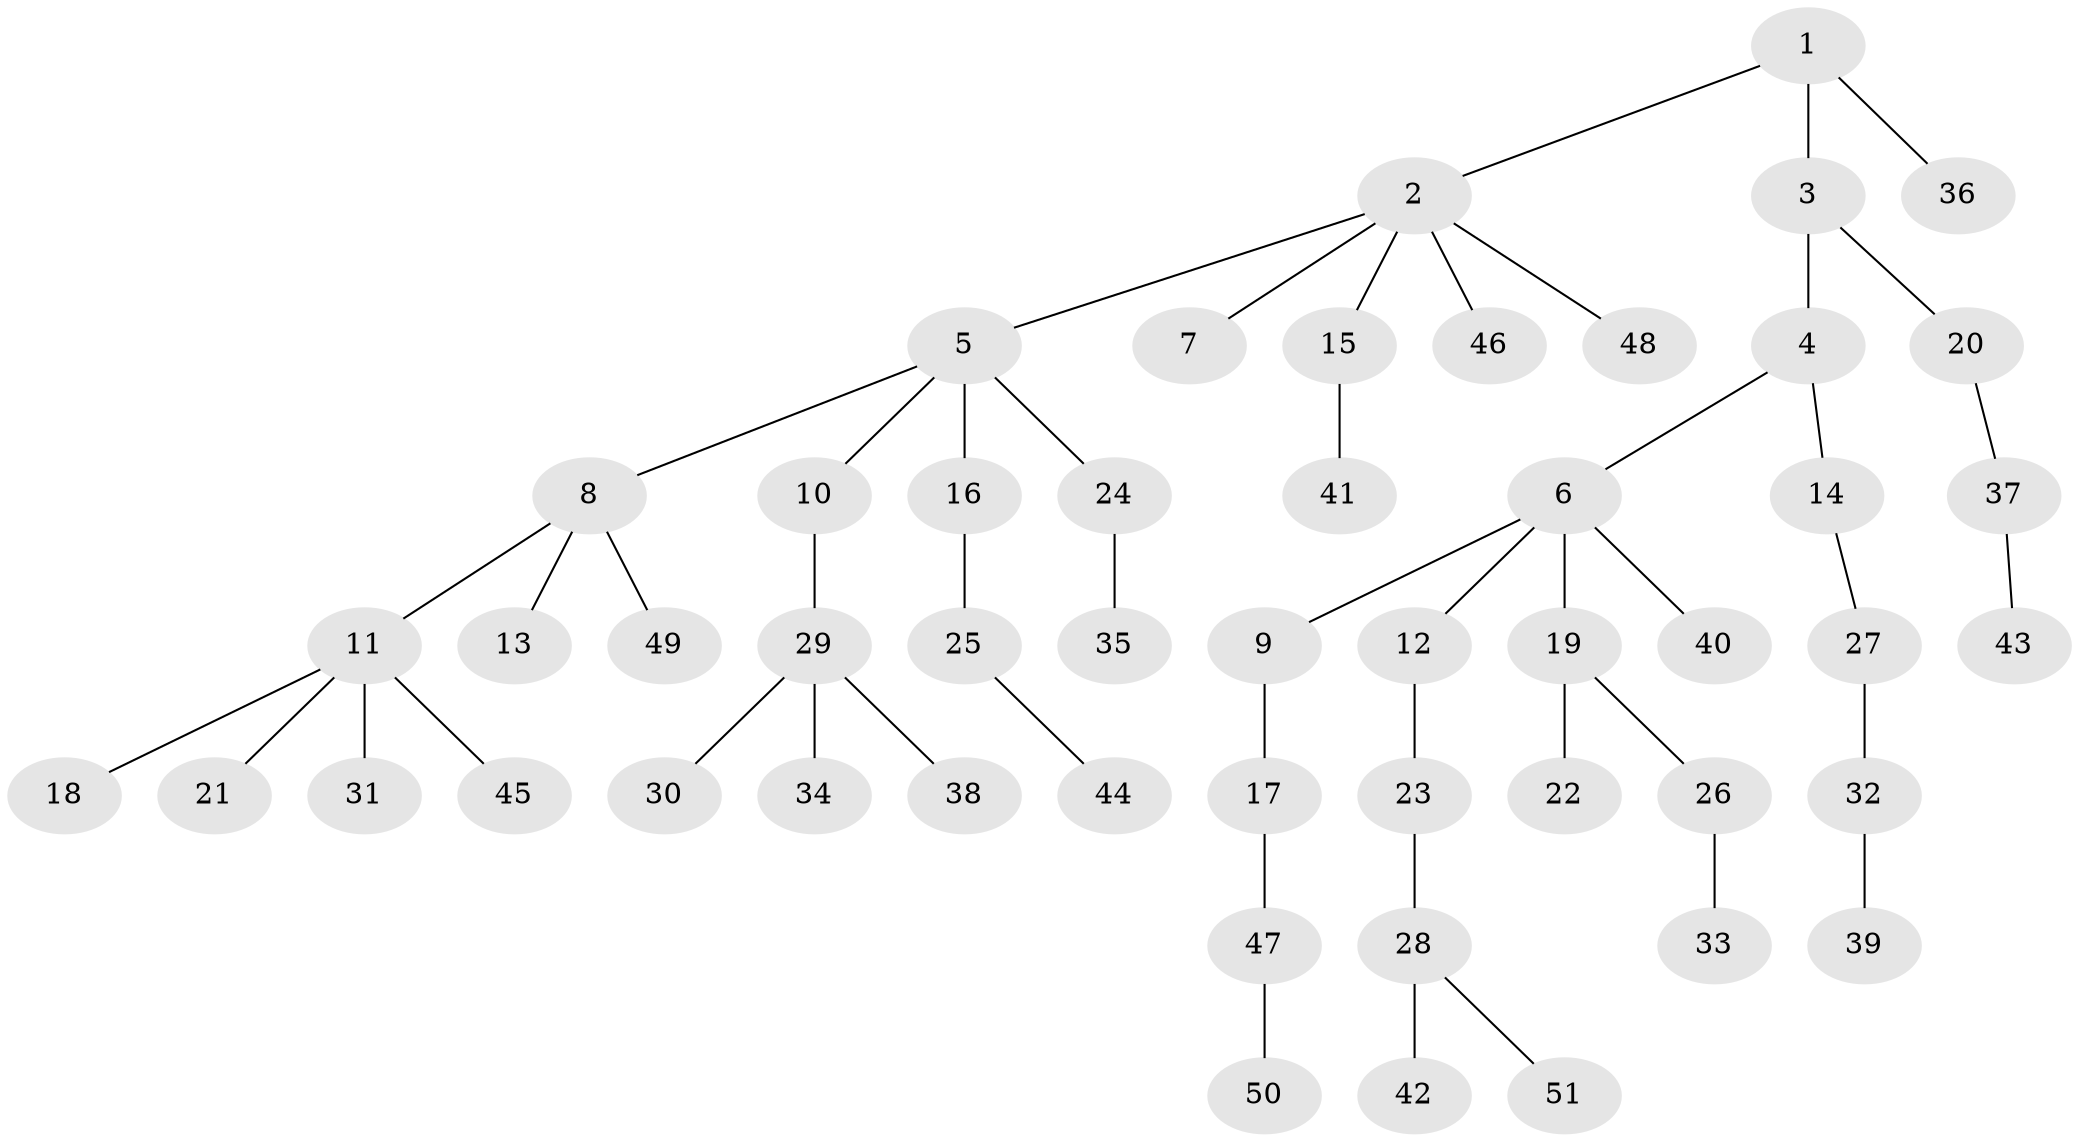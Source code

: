 // Generated by graph-tools (version 1.1) at 2025/11/02/27/25 16:11:26]
// undirected, 51 vertices, 50 edges
graph export_dot {
graph [start="1"]
  node [color=gray90,style=filled];
  1;
  2;
  3;
  4;
  5;
  6;
  7;
  8;
  9;
  10;
  11;
  12;
  13;
  14;
  15;
  16;
  17;
  18;
  19;
  20;
  21;
  22;
  23;
  24;
  25;
  26;
  27;
  28;
  29;
  30;
  31;
  32;
  33;
  34;
  35;
  36;
  37;
  38;
  39;
  40;
  41;
  42;
  43;
  44;
  45;
  46;
  47;
  48;
  49;
  50;
  51;
  1 -- 2;
  1 -- 3;
  1 -- 36;
  2 -- 5;
  2 -- 7;
  2 -- 15;
  2 -- 46;
  2 -- 48;
  3 -- 4;
  3 -- 20;
  4 -- 6;
  4 -- 14;
  5 -- 8;
  5 -- 10;
  5 -- 16;
  5 -- 24;
  6 -- 9;
  6 -- 12;
  6 -- 19;
  6 -- 40;
  8 -- 11;
  8 -- 13;
  8 -- 49;
  9 -- 17;
  10 -- 29;
  11 -- 18;
  11 -- 21;
  11 -- 31;
  11 -- 45;
  12 -- 23;
  14 -- 27;
  15 -- 41;
  16 -- 25;
  17 -- 47;
  19 -- 22;
  19 -- 26;
  20 -- 37;
  23 -- 28;
  24 -- 35;
  25 -- 44;
  26 -- 33;
  27 -- 32;
  28 -- 42;
  28 -- 51;
  29 -- 30;
  29 -- 34;
  29 -- 38;
  32 -- 39;
  37 -- 43;
  47 -- 50;
}
